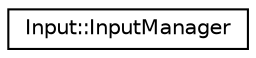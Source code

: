 digraph G
{
  edge [fontname="Helvetica",fontsize="10",labelfontname="Helvetica",labelfontsize="10"];
  node [fontname="Helvetica",fontsize="10",shape=record];
  rankdir="LR";
  Node1 [label="Input::InputManager",height=0.2,width=0.4,color="black", fillcolor="white", style="filled",URL="$class_input_1_1_input_manager.html"];
}
